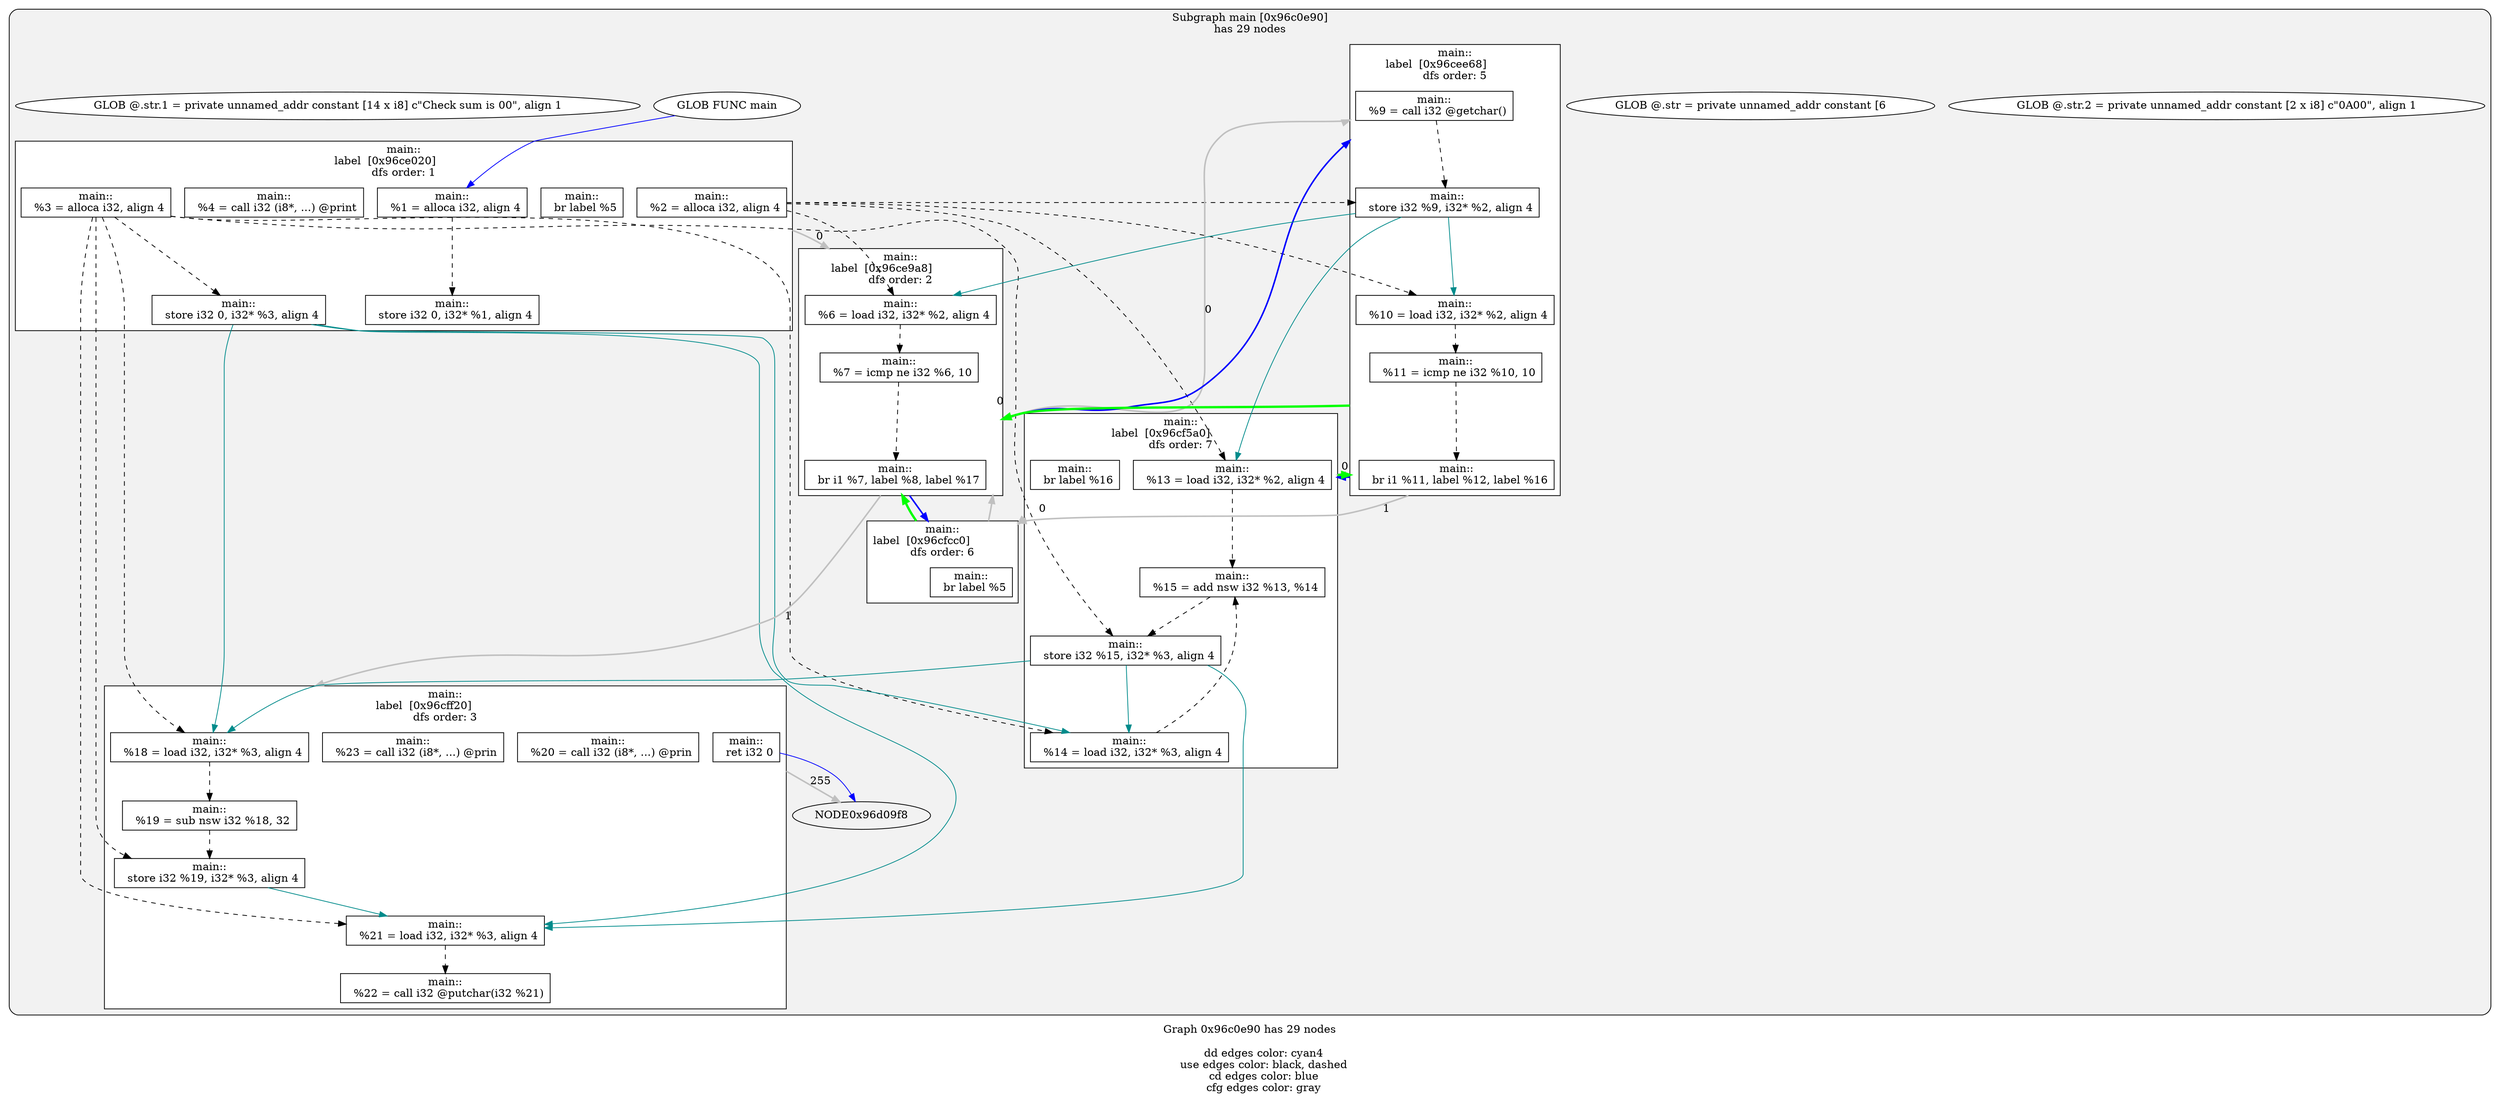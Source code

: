 digraph "DependenceGraph" {
	compound=true label="Graph 0x96c0e90 has 29 nodes\n
	dd edges color: cyan4
	use edges color: black, dashed
	cd edges color: blue
	cfg edges color: gray"

	/* subgraph 0x96c0e90 nodes */
	subgraph cluster_0x96c0e90 {
		style="filled, rounded" fillcolor=gray95
		label="Subgraph main [0x96c0e90]\nhas 29 nodes
"
		/* Basic Block main::
label  [0x96ce020] */
		subgraph cluster_bb_0x96ce020 {
			style=filled fillcolor=white
			label="main::
label  [0x96ce020]		\ndfs order: 1"
			NODE0x96ce130 [shape=rect label="0x96c5d9c"]
			NODE0x96ce250 [shape=rect label="0x96c1c2c"]
			NODE0x96ce380 [shape=rect label="0x96c61e4"]
			NODE0x96ce4b0 [shape=rect label="0x96c6228"]
			NODE0x96ce5e0 [shape=rect label="0x96c6268"]
			NODE0x96ce710 [shape=rect label="0x96c62a8"]
			NODE0x96ce858 [shape=rect label="0x96c62e4"]
		} /* cluster_bb_0x96ce020 */

		/* Basic Block main::
label  [0x96ce9a8] */
		subgraph cluster_bb_0x96ce9a8 {
			style=filled fillcolor=white
			label="main::
label  [0x96ce9a8]		\ndfs order: 2"
			NODE0x96ceab8 [shape=rect label="0x96c6314"]
			NODE0x96cebe8 [shape=rect label="0x96c6358"]
			NODE0x96ced18 [shape=rect label="0x96c63a4"]
		} /* cluster_bb_0x96ce9a8 */

		/* Basic Block main::
label  [0x96cee68] */
		subgraph cluster_bb_0x96cee68 {
			style=filled fillcolor=white
			label="main::
label  [0x96cee68]		\ndfs order: 5"
			NODE0x96cef78 [shape=rect label="0x96c63d4"]
			NODE0x96cf0c0 [shape=rect label="0x96c6418"]
			NODE0x96cf1f0 [shape=rect label="0x96c644c"]
			NODE0x96cf320 [shape=rect label="0x96c6490"]
			NODE0x96cf450 [shape=rect label="0x96c64dc"]
		} /* cluster_bb_0x96cee68 */

		/* Basic Block main::
label  [0x96cf5a0] */
		subgraph cluster_bb_0x96cf5a0 {
			style=filled fillcolor=white
			label="main::
label  [0x96cf5a0]		\ndfs order: 7"
			NODE0x96cf6b0 [shape=rect label="0x96c650c"]
			NODE0x96cf7e0 [shape=rect label="0x96c6544"]
			NODE0x96cf910 [shape=rect label="0x96c6588"]
			NODE0x96cfa40 [shape=rect label="0x96c65c8"]
			NODE0x96cfb70 [shape=rect label="0x96c65fc"]
		} /* cluster_bb_0x96cf5a0 */

		/* Basic Block main::
label  [0x96cfcc0] */
		subgraph cluster_bb_0x96cfcc0 {
			style=filled fillcolor=white
			label="main::
label  [0x96cfcc0]		\ndfs order: 6"
			NODE0x96cfdd0 [shape=rect label="0x96c662c"]
		} /* cluster_bb_0x96cfcc0 */

		/* Basic Block main::
label  [0x96cff20] */
		subgraph cluster_bb_0x96cff20 {
			style=filled fillcolor=white
			label="main::
label  [0x96cff20]		\ndfs order: 3"
			NODE0x96d0030 [shape=rect label="0x96c665c"]
			NODE0x96d0160 [shape=rect label="0x96c66a0"]
			NODE0x96d0290 [shape=rect label="0x96c66e0"]
			NODE0x96d03c0 [shape=rect label="0x96c6720"]
			NODE0x96d0508 [shape=rect label="0x96c82cc"]
			NODE0x96d0638 [shape=rect label="0x96c59e0"]
			NODE0x96d0780 [shape=rect label="0x96c5d20"]
			NODE0x96d08c8 [shape=rect label="0x96c5a94"]
		} /* cluster_bb_0x96cff20 */

	NODE0x96ce858 -> NODE0x96ceab8 [penwidth=2 label="0"  ltail=cluster_bb_0x96ce020  lhead=cluster_bb_0x96ce9a8  color="gray"]
	NODE0x96ced18 -> NODE0x96cef78 [penwidth=2 label="0"  ltail=cluster_bb_0x96ce9a8  lhead=cluster_bb_0x96cee68  color="gray"]
	NODE0x96ced18 -> NODE0x96d0030 [penwidth=2 label="1"  ltail=cluster_bb_0x96ce9a8  lhead=cluster_bb_0x96cff20  color="gray"]
	NODE0x96ced18 -> NODE0x96cef78 [penwidth=2 color=blue  ltail=cluster_bb_0x96ce9a8  lhead=cluster_bb_0x96cee68]
	NODE0x96ced18 -> NODE0x96cfdd0 [penwidth=2 color=blue  ltail=cluster_bb_0x96ce9a8  lhead=cluster_bb_0x96cfcc0]
	NODE0x96cf450 -> NODE0x96cf6b0 [penwidth=2 label="0"  ltail=cluster_bb_0x96cee68  lhead=cluster_bb_0x96cf5a0  color="gray"]
	NODE0x96cf450 -> NODE0x96cfdd0 [penwidth=2 label="1"  ltail=cluster_bb_0x96cee68  lhead=cluster_bb_0x96cfcc0  color="gray"]
	NODE0x96cf450 -> NODE0x96cf6b0 [penwidth=2 color=blue  ltail=cluster_bb_0x96cee68  lhead=cluster_bb_0x96cf5a0]
	/* post-dominance frontiers */
NODE0x96cef78 -> NODE0x96ced18 [penwidth=3 color=green  ltail=cluster_bb_0x96cee68  lhead=cluster_bb_0x96ce9a8 constraint=false]
	NODE0x96cfb70 -> NODE0x96cfdd0 [penwidth=2 label="0"  ltail=cluster_bb_0x96cf5a0  lhead=cluster_bb_0x96cfcc0  color="gray"]
	/* post-dominance frontiers */
NODE0x96cf6b0 -> NODE0x96cf450 [penwidth=3 color=green  ltail=cluster_bb_0x96cf5a0  lhead=cluster_bb_0x96cee68 constraint=false]
	NODE0x96cfdd0 -> NODE0x96ceab8 [penwidth=2 label="0"  ltail=cluster_bb_0x96cfcc0  lhead=cluster_bb_0x96ce9a8  color="gray"]
	/* post-dominance frontiers */
NODE0x96cfdd0 -> NODE0x96ced18 [penwidth=3 color=green  ltail=cluster_bb_0x96cfcc0  lhead=cluster_bb_0x96ce9a8 constraint=false]
	NODE0x96d08c8 -> NODE0x96d09f8 [penwidth=2 label="255"  ltail=cluster_bb_0x96cff20  lhead=cluster_bb_0x96d0af8  color="gray"]
		NODE0x96ce250 [label="main::
  %2 = alloca i32, align 4" style=filled fillcolor=white]
		/* -- node 0x96c1c2c
		 * ------------------------------------------- */
		/* DD edges */
		/* USE edges */
		NODE0x96ce250 -> NODE0x96ceab8 [color="black" rank=max style="dashed"]
		NODE0x96ce250 -> NODE0x96cf0c0 [color="black" rank=max style="dashed"]
		NODE0x96ce250 -> NODE0x96cf1f0 [color="black" rank=max style="dashed"]
		NODE0x96ce250 -> NODE0x96cf6b0 [color="black" rank=max style="dashed"]
		/* CD edges */
		/* ID edges */
		NODE0x96d0638 [label="main::
  %22 = call i32 @putchar(i32 %21)" style=filled fillcolor=white]
		/* -- node 0x96c59e0
		 * ------------------------------------------- */
		/* DD edges */
		/* USE edges */
		/* CD edges */
		/* ID edges */
		NODE0x96d08c8 [label="main::
  ret i32 0" style=filled fillcolor=white]
		/* -- node 0x96c5a94
		 * ------------------------------------------- */
		/* DD edges */
		/* USE edges */
		/* CD edges */
		NODE0x96d08c8 -> NODE0x96d09f8 [color="blue"]
		/* ID edges */
		NODE0x96d0780 [label="main::
  %23 = call i32 (i8*, ...) @prin" style=filled fillcolor=white]
		/* -- node 0x96c5d20
		 * ------------------------------------------- */
		/* DD edges */
		/* USE edges */
		/* CD edges */
		/* ID edges */
		NODE0x96ce130 [label="main::
  %1 = alloca i32, align 4" style=filled fillcolor=white]
		/* -- node 0x96c5d9c
		 * ------------------------------------------- */
		/* DD edges */
		/* USE edges */
		NODE0x96ce130 -> NODE0x96ce4b0 [color="black" rank=max style="dashed"]
		/* CD edges */
		/* ID edges */
		NODE0x96ce380 [label="main::
  %3 = alloca i32, align 4" style=filled fillcolor=white]
		/* -- node 0x96c61e4
		 * ------------------------------------------- */
		/* DD edges */
		/* USE edges */
		NODE0x96ce380 -> NODE0x96ce5e0 [color="black" rank=max style="dashed"]
		NODE0x96ce380 -> NODE0x96cf7e0 [color="black" rank=max style="dashed"]
		NODE0x96ce380 -> NODE0x96cfa40 [color="black" rank=max style="dashed"]
		NODE0x96ce380 -> NODE0x96d0030 [color="black" rank=max style="dashed"]
		NODE0x96ce380 -> NODE0x96d0290 [color="black" rank=max style="dashed"]
		NODE0x96ce380 -> NODE0x96d0508 [color="black" rank=max style="dashed"]
		/* CD edges */
		/* ID edges */
		NODE0x96ce4b0 [label="main::
  store i32 0, i32* %1, align 4" style=filled fillcolor=white]
		/* -- node 0x96c6228
		 * ------------------------------------------- */
		/* DD edges */
		/* USE edges */
		/* CD edges */
		/* ID edges */
		NODE0x96ce5e0 [label="main::
  store i32 0, i32* %3, align 4" style=filled fillcolor=white]
		/* -- node 0x96c6268
		 * ------------------------------------------- */
		/* DD edges */
		NODE0x96ce5e0 -> NODE0x96cf7e0 [color="cyan4" rank=max]
		NODE0x96ce5e0 -> NODE0x96d0030 [color="cyan4" rank=max]
		NODE0x96ce5e0 -> NODE0x96d0508 [color="cyan4" rank=max]
		/* USE edges */
		/* CD edges */
		/* ID edges */
		NODE0x96ce710 [label="main::
  %4 = call i32 (i8*, ...) @print" style=filled fillcolor=white]
		/* -- node 0x96c62a8
		 * ------------------------------------------- */
		/* DD edges */
		/* USE edges */
		/* CD edges */
		/* ID edges */
		NODE0x96ce858 [label="main::
  br label %5" style=filled fillcolor=white]
		/* -- node 0x96c62e4
		 * ------------------------------------------- */
		/* DD edges */
		/* USE edges */
		/* CD edges */
		/* ID edges */
		NODE0x96ceab8 [label="main::
  %6 = load i32, i32* %2, align 4" style=filled fillcolor=white]
		/* -- node 0x96c6314
		 * ------------------------------------------- */
		/* DD edges */
		/* USE edges */
		NODE0x96ceab8 -> NODE0x96cebe8 [color="black" rank=max style="dashed"]
		/* CD edges */
		/* ID edges */
		NODE0x96cebe8 [label="main::
  %7 = icmp ne i32 %6, 10" style=filled fillcolor=white]
		/* -- node 0x96c6358
		 * ------------------------------------------- */
		/* DD edges */
		/* USE edges */
		NODE0x96cebe8 -> NODE0x96ced18 [color="black" rank=max style="dashed"]
		/* CD edges */
		/* ID edges */
		NODE0x96ced18 [label="main::
  br i1 %7, label %8, label %17" style=filled fillcolor=white]
		/* -- node 0x96c63a4
		 * ------------------------------------------- */
		/* DD edges */
		/* USE edges */
		/* CD edges */
		/* ID edges */
		NODE0x96cef78 [label="main::
  %9 = call i32 @getchar()" style=filled fillcolor=white]
		/* -- node 0x96c63d4
		 * ------------------------------------------- */
		/* DD edges */
		/* USE edges */
		NODE0x96cef78 -> NODE0x96cf0c0 [color="black" rank=max style="dashed"]
		/* CD edges */
		/* ID edges */
		NODE0x96cf0c0 [label="main::
  store i32 %9, i32* %2, align 4" style=filled fillcolor=white]
		/* -- node 0x96c6418
		 * ------------------------------------------- */
		/* DD edges */
		NODE0x96cf0c0 -> NODE0x96ceab8 [color="cyan4" rank=max]
		NODE0x96cf0c0 -> NODE0x96cf1f0 [color="cyan4" rank=max]
		NODE0x96cf0c0 -> NODE0x96cf6b0 [color="cyan4" rank=max]
		/* USE edges */
		/* CD edges */
		/* ID edges */
		NODE0x96cf1f0 [label="main::
  %10 = load i32, i32* %2, align 4" style=filled fillcolor=white]
		/* -- node 0x96c644c
		 * ------------------------------------------- */
		/* DD edges */
		/* USE edges */
		NODE0x96cf1f0 -> NODE0x96cf320 [color="black" rank=max style="dashed"]
		/* CD edges */
		/* ID edges */
		NODE0x96cf320 [label="main::
  %11 = icmp ne i32 %10, 10" style=filled fillcolor=white]
		/* -- node 0x96c6490
		 * ------------------------------------------- */
		/* DD edges */
		/* USE edges */
		NODE0x96cf320 -> NODE0x96cf450 [color="black" rank=max style="dashed"]
		/* CD edges */
		/* ID edges */
		NODE0x96cf450 [label="main::
  br i1 %11, label %12, label %16" style=filled fillcolor=white]
		/* -- node 0x96c64dc
		 * ------------------------------------------- */
		/* DD edges */
		/* USE edges */
		/* CD edges */
		/* ID edges */
		NODE0x96cf6b0 [label="main::
  %13 = load i32, i32* %2, align 4" style=filled fillcolor=white]
		/* -- node 0x96c650c
		 * ------------------------------------------- */
		/* DD edges */
		/* USE edges */
		NODE0x96cf6b0 -> NODE0x96cf910 [color="black" rank=max style="dashed"]
		/* CD edges */
		/* ID edges */
		NODE0x96cf7e0 [label="main::
  %14 = load i32, i32* %3, align 4" style=filled fillcolor=white]
		/* -- node 0x96c6544
		 * ------------------------------------------- */
		/* DD edges */
		/* USE edges */
		NODE0x96cf7e0 -> NODE0x96cf910 [color="black" rank=max style="dashed"]
		/* CD edges */
		/* ID edges */
		NODE0x96cf910 [label="main::
  %15 = add nsw i32 %13, %14" style=filled fillcolor=white]
		/* -- node 0x96c6588
		 * ------------------------------------------- */
		/* DD edges */
		/* USE edges */
		NODE0x96cf910 -> NODE0x96cfa40 [color="black" rank=max style="dashed"]
		/* CD edges */
		/* ID edges */
		NODE0x96cfa40 [label="main::
  store i32 %15, i32* %3, align 4" style=filled fillcolor=white]
		/* -- node 0x96c65c8
		 * ------------------------------------------- */
		/* DD edges */
		NODE0x96cfa40 -> NODE0x96cf7e0 [color="cyan4" rank=max]
		NODE0x96cfa40 -> NODE0x96d0030 [color="cyan4" rank=max]
		NODE0x96cfa40 -> NODE0x96d0508 [color="cyan4" rank=max]
		/* USE edges */
		/* CD edges */
		/* ID edges */
		NODE0x96cfb70 [label="main::
  br label %16" style=filled fillcolor=white]
		/* -- node 0x96c65fc
		 * ------------------------------------------- */
		/* DD edges */
		/* USE edges */
		/* CD edges */
		/* ID edges */
		NODE0x96cfdd0 [label="main::
  br label %5" style=filled fillcolor=white]
		/* -- node 0x96c662c
		 * ------------------------------------------- */
		/* DD edges */
		/* USE edges */
		/* CD edges */
		/* ID edges */
		NODE0x96d0030 [label="main::
  %18 = load i32, i32* %3, align 4" style=filled fillcolor=white]
		/* -- node 0x96c665c
		 * ------------------------------------------- */
		/* DD edges */
		/* USE edges */
		NODE0x96d0030 -> NODE0x96d0160 [color="black" rank=max style="dashed"]
		/* CD edges */
		/* ID edges */
		NODE0x96d0160 [label="main::
  %19 = sub nsw i32 %18, 32" style=filled fillcolor=white]
		/* -- node 0x96c66a0
		 * ------------------------------------------- */
		/* DD edges */
		/* USE edges */
		NODE0x96d0160 -> NODE0x96d0290 [color="black" rank=max style="dashed"]
		/* CD edges */
		/* ID edges */
		NODE0x96d0290 [label="main::
  store i32 %19, i32* %3, align 4" style=filled fillcolor=white]
		/* -- node 0x96c66e0
		 * ------------------------------------------- */
		/* DD edges */
		NODE0x96d0290 -> NODE0x96d0508 [color="cyan4" rank=max]
		/* USE edges */
		/* CD edges */
		/* ID edges */
		NODE0x96d03c0 [label="main::
  %20 = call i32 (i8*, ...) @prin" style=filled fillcolor=white]
		/* -- node 0x96c6720
		 * ------------------------------------------- */
		/* DD edges */
		/* USE edges */
		/* CD edges */
		/* ID edges */
		NODE0x96d0508 [label="main::
  %21 = load i32, i32* %3, align 4" style=filled fillcolor=white]
		/* -- node 0x96c82cc
		 * ------------------------------------------- */
		/* DD edges */
		/* USE edges */
		NODE0x96d0508 -> NODE0x96d0638 [color="black" rank=max style="dashed"]
		/* CD edges */
		/* ID edges */
		NODE0x96cde20 [label="GLOB @.str.2 = private unnamed_addr constant [2 x i8] c\"\0A\00\", align 1" style=filled fillcolor=white]
		/* -- node 0x96c1ad4
		 * ------------------------------------------- */
		/* DD edges */
		/* USE edges */
		/* CD edges */
		/* ID edges */
		NODE0x96cdc20 [label="GLOB @.str = private unnamed_addr constant [6" style=filled fillcolor=white]
		/* -- node 0x96c1b7c
		 * ------------------------------------------- */
		/* DD edges */
		/* USE edges */
		/* CD edges */
		/* ID edges */
		NODE0x96cdf20 [label="GLOB FUNC main" style=filled fillcolor=white]
		/* -- node 0x96c1bd4
		 * ------------------------------------------- */
		/* DD edges */
		/* USE edges */
		/* CD edges */
		NODE0x96cdf20 -> NODE0x96ce130 [color="blue"]
		/* ID edges */
		NODE0x96cdd20 [label="GLOB @.str.1 = private unnamed_addr constant [14 x i8] c\"Check sum is \00\", align 1" style=filled fillcolor=white]
		/* -- node 0x96c1ffc
		 * ------------------------------------------- */
		/* DD edges */
		/* USE edges */
		/* CD edges */
		/* ID edges */
	}
}
